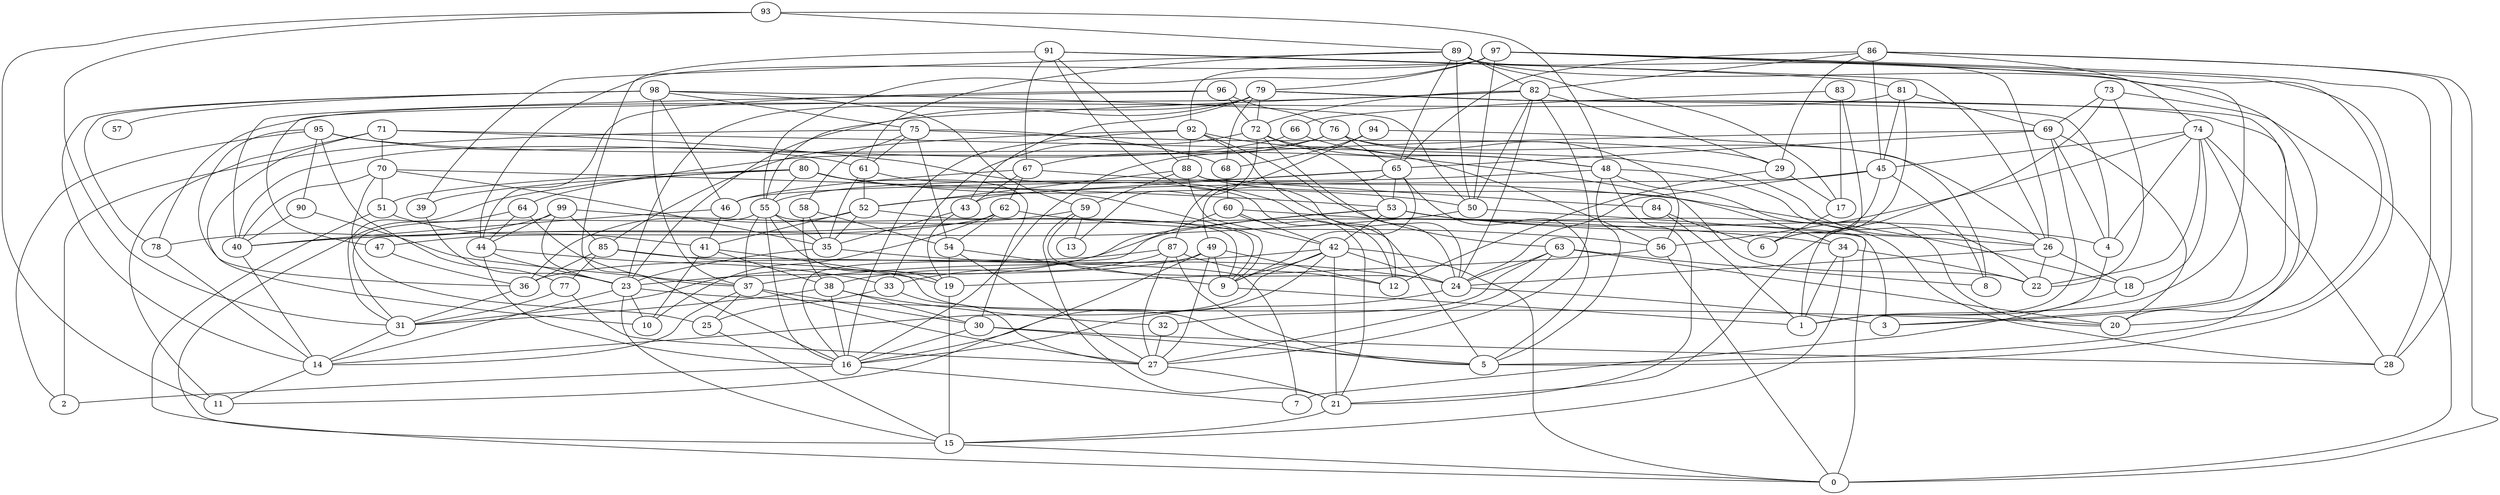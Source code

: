 /* Created by igraph 0.7.1 */
graph {
  0;
  1;
  2;
  3;
  4;
  5;
  6;
  7;
  8;
  9;
  10;
  11;
  12;
  13;
  14;
  15;
  16;
  17;
  18;
  19;
  20;
  21;
  22;
  23;
  24;
  25;
  26;
  27;
  28;
  29;
  30;
  31;
  32;
  33;
  34;
  35;
  36;
  37;
  38;
  39;
  40;
  41;
  42;
  43;
  44;
  45;
  46;
  47;
  48;
  49;
  50;
  51;
  52;
  53;
  54;
  55;
  56;
  57;
  58;
  59;
  60;
  61;
  62;
  63;
  64;
  65;
  66;
  67;
  68;
  69;
  70;
  71;
  72;
  73;
  74;
  75;
  76;
  77;
  78;
  79;
  80;
  81;
  82;
  83;
  84;
  85;
  86;
  87;
  88;
  89;
  90;
  91;
  92;
  93;
  94;
  95;
  96;
  97;
  98;
  99;

  4 -- 1;
  9 -- 1;
  14 -- 11;
  15 -- 0;
  16 -- 2;
  16 -- 7;
  17 -- 6;
  18 -- 7;
  19 -- 15;
  21 -- 15;
  23 -- 10;
  23 -- 14;
  23 -- 15;
  23 -- 20;
  24 -- 3;
  24 -- 16;
  25 -- 15;
  26 -- 18;
  26 -- 22;
  26 -- 24;
  27 -- 21;
  29 -- 12;
  29 -- 17;
  30 -- 5;
  30 -- 16;
  30 -- 28;
  31 -- 14;
  32 -- 27;
  33 -- 25;
  33 -- 27;
  34 -- 1;
  34 -- 15;
  34 -- 22;
  35 -- 23;
  35 -- 24;
  36 -- 31;
  37 -- 14;
  37 -- 25;
  37 -- 27;
  37 -- 30;
  38 -- 16;
  38 -- 30;
  38 -- 31;
  38 -- 32;
  39 -- 23;
  40 -- 14;
  41 -- 5;
  41 -- 10;
  41 -- 38;
  42 -- 0;
  42 -- 9;
  42 -- 14;
  42 -- 16;
  42 -- 21;
  42 -- 24;
  42 -- 37;
  43 -- 19;
  43 -- 35;
  44 -- 16;
  44 -- 23;
  44 -- 33;
  45 -- 6;
  45 -- 8;
  45 -- 24;
  45 -- 43;
  46 -- 40;
  46 -- 41;
  47 -- 36;
  48 -- 5;
  48 -- 20;
  48 -- 21;
  48 -- 22;
  48 -- 46;
  49 -- 9;
  49 -- 11;
  49 -- 12;
  49 -- 23;
  49 -- 27;
  50 -- 0;
  50 -- 40;
  51 -- 0;
  51 -- 41;
  52 -- 9;
  52 -- 35;
  52 -- 36;
  52 -- 41;
  53 -- 4;
  53 -- 16;
  53 -- 26;
  53 -- 28;
  53 -- 31;
  53 -- 42;
  54 -- 9;
  54 -- 19;
  54 -- 27;
  55 -- 9;
  55 -- 16;
  55 -- 19;
  55 -- 31;
  55 -- 35;
  55 -- 37;
  56 -- 0;
  56 -- 19;
  58 -- 35;
  58 -- 38;
  58 -- 54;
  59 -- 13;
  59 -- 21;
  59 -- 24;
  59 -- 40;
  60 -- 3;
  60 -- 21;
  60 -- 33;
  60 -- 42;
  61 -- 12;
  61 -- 35;
  61 -- 52;
  62 -- 10;
  62 -- 47;
  62 -- 54;
  62 -- 56;
  63 -- 8;
  63 -- 20;
  63 -- 24;
  63 -- 27;
  63 -- 32;
  64 -- 15;
  64 -- 37;
  64 -- 44;
  65 -- 5;
  65 -- 9;
  65 -- 49;
  65 -- 52;
  65 -- 53;
  65 -- 55;
  66 -- 40;
  66 -- 48;
  67 -- 18;
  67 -- 43;
  67 -- 46;
  67 -- 62;
  68 -- 60;
  69 -- 1;
  69 -- 4;
  69 -- 16;
  69 -- 20;
  69 -- 65;
  70 -- 25;
  70 -- 35;
  70 -- 40;
  70 -- 51;
  70 -- 53;
  71 -- 5;
  71 -- 10;
  71 -- 11;
  71 -- 26;
  71 -- 70;
  72 -- 13;
  72 -- 24;
  72 -- 33;
  72 -- 48;
  72 -- 53;
  73 -- 0;
  73 -- 21;
  73 -- 22;
  73 -- 69;
  74 -- 3;
  74 -- 4;
  74 -- 18;
  74 -- 22;
  74 -- 28;
  74 -- 45;
  74 -- 56;
  75 -- 2;
  75 -- 29;
  75 -- 54;
  75 -- 58;
  75 -- 61;
  75 -- 68;
  76 -- 26;
  76 -- 56;
  76 -- 64;
  76 -- 65;
  76 -- 67;
  77 -- 27;
  77 -- 31;
  78 -- 14;
  79 -- 3;
  79 -- 4;
  79 -- 5;
  79 -- 23;
  79 -- 43;
  79 -- 55;
  79 -- 68;
  79 -- 72;
  80 -- 9;
  80 -- 30;
  80 -- 31;
  80 -- 39;
  80 -- 50;
  80 -- 51;
  80 -- 55;
  81 -- 6;
  81 -- 45;
  81 -- 69;
  81 -- 78;
  82 -- 23;
  82 -- 24;
  82 -- 27;
  82 -- 29;
  82 -- 47;
  82 -- 50;
  82 -- 72;
  83 -- 1;
  83 -- 17;
  83 -- 66;
  84 -- 1;
  84 -- 6;
  85 -- 7;
  85 -- 19;
  85 -- 36;
  85 -- 77;
  86 -- 0;
  86 -- 28;
  86 -- 29;
  86 -- 45;
  86 -- 65;
  86 -- 74;
  86 -- 82;
  87 -- 5;
  87 -- 12;
  87 -- 27;
  87 -- 36;
  87 -- 38;
  88 -- 34;
  88 -- 42;
  88 -- 52;
  88 -- 59;
  88 -- 84;
  89 -- 17;
  89 -- 20;
  89 -- 26;
  89 -- 39;
  89 -- 50;
  89 -- 61;
  89 -- 65;
  89 -- 82;
  90 -- 37;
  90 -- 40;
  91 -- 16;
  91 -- 24;
  91 -- 26;
  91 -- 67;
  91 -- 81;
  91 -- 88;
  92 -- 12;
  92 -- 16;
  92 -- 56;
  92 -- 63;
  92 -- 85;
  92 -- 88;
  93 -- 11;
  93 -- 31;
  93 -- 48;
  93 -- 89;
  94 -- 8;
  94 -- 68;
  94 -- 87;
  95 -- 2;
  95 -- 22;
  95 -- 36;
  95 -- 61;
  95 -- 77;
  95 -- 90;
  96 -- 40;
  96 -- 44;
  96 -- 72;
  96 -- 76;
  97 -- 1;
  97 -- 5;
  97 -- 20;
  97 -- 28;
  97 -- 44;
  97 -- 50;
  97 -- 55;
  97 -- 79;
  97 -- 92;
  98 -- 14;
  98 -- 37;
  98 -- 46;
  98 -- 50;
  98 -- 57;
  98 -- 59;
  98 -- 75;
  98 -- 78;
  99 -- 23;
  99 -- 34;
  99 -- 44;
  99 -- 78;
  99 -- 85;
}
